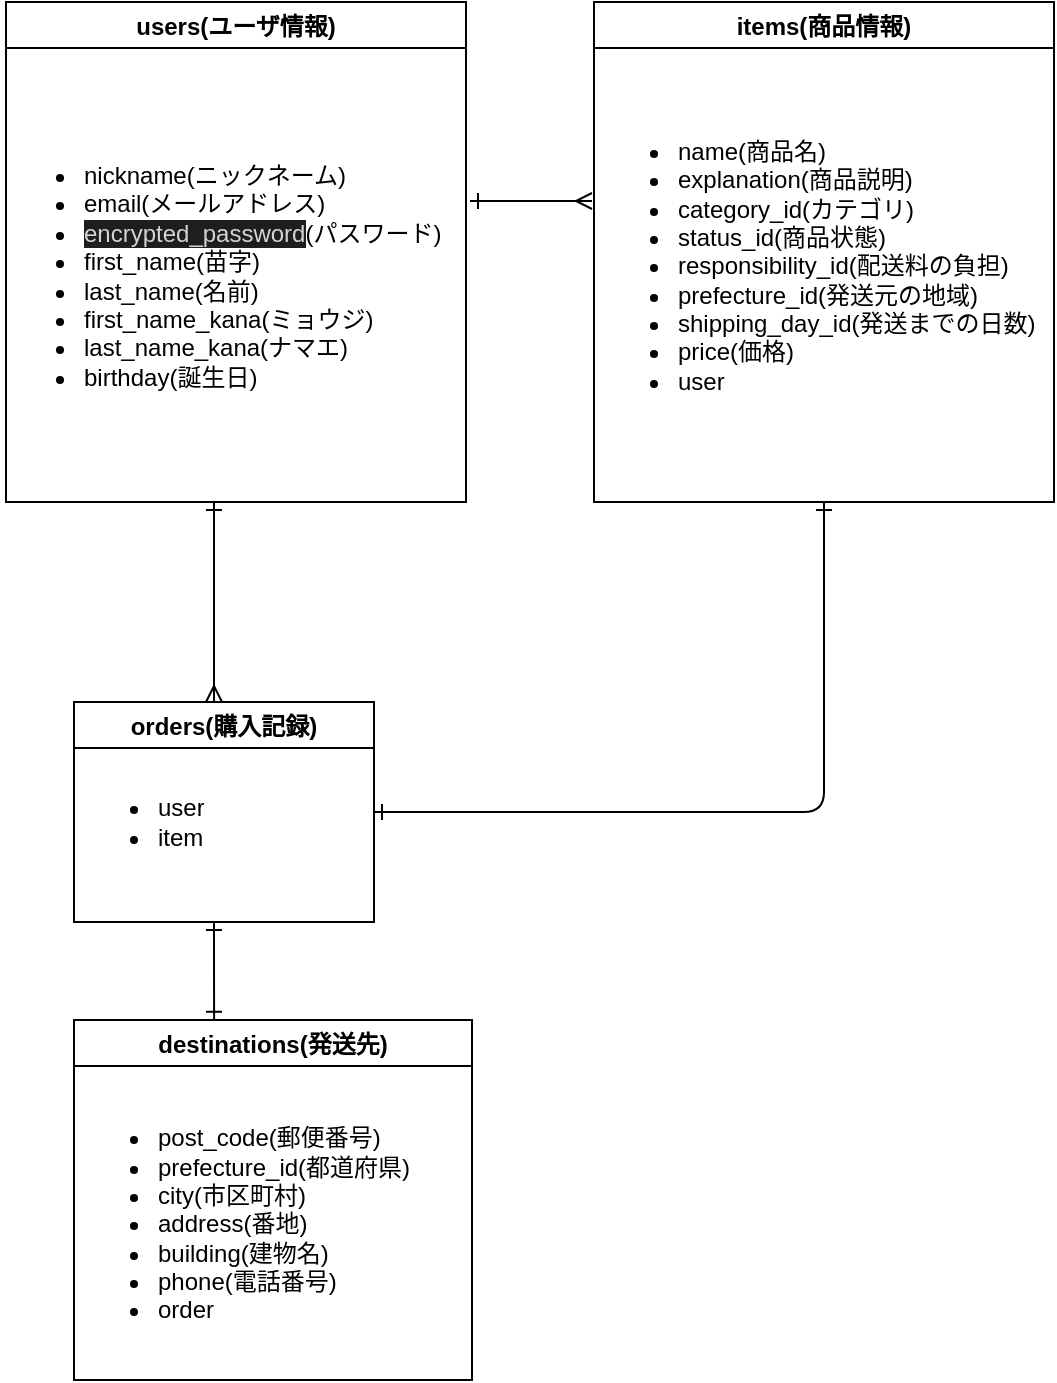 <mxfile>
    <diagram id="E5t5CjChrqxxxnxys5UA" name="ページ1">
        <mxGraphModel dx="1026" dy="800" grid="1" gridSize="10" guides="1" tooltips="1" connect="1" arrows="1" fold="1" page="1" pageScale="1" pageWidth="827" pageHeight="1169" math="0" shadow="0">
            <root>
                <mxCell id="0"/>
                <mxCell id="1" parent="0"/>
                <mxCell id="10" value="users(ユーザ情報)" style="swimlane;" parent="1" vertex="1">
                    <mxGeometry x="171" y="75" width="230" height="250" as="geometry"/>
                </mxCell>
                <mxCell id="14" value="&lt;ul&gt;&lt;li&gt;nickname(ニックネーム)&lt;/li&gt;&lt;li&gt;email(メールアドレス)&lt;/li&gt;&lt;li&gt;&lt;span style=&quot;background-color: rgb(30 , 30 , 30) ; color: rgb(212 , 212 , 212)&quot;&gt;encrypted_password&lt;/span&gt;(パスワード)&lt;/li&gt;&lt;li&gt;first_name(苗字)&lt;/li&gt;&lt;li&gt;last_name(名前)&lt;/li&gt;&lt;li&gt;first_name_kana(ミョウジ)&lt;/li&gt;&lt;li&gt;last_name_kana(ナマエ)&lt;/li&gt;&lt;li&gt;birthday(誕生日)&lt;/li&gt;&lt;/ul&gt;" style="text;strokeColor=none;fillColor=none;html=1;whiteSpace=wrap;verticalAlign=middle;overflow=hidden;" parent="10" vertex="1">
                    <mxGeometry x="-3" y="23" width="230" height="227" as="geometry"/>
                </mxCell>
                <mxCell id="15" value="items(商品情報)" style="swimlane;fillColor=none;" parent="1" vertex="1">
                    <mxGeometry x="465" y="75" width="230" height="250" as="geometry"/>
                </mxCell>
                <mxCell id="16" value="&lt;ul&gt;&lt;li&gt;name(商品名)&lt;/li&gt;&lt;li&gt;explanation(商品説明)&lt;br&gt;&lt;/li&gt;&lt;li&gt;category_id(カテゴリ)&lt;br&gt;&lt;/li&gt;&lt;li&gt;status_id(商品状態)&lt;/li&gt;&lt;li&gt;responsibility_id(配送料の負担)&lt;/li&gt;&lt;li&gt;prefecture_id(発送元の地域)&lt;/li&gt;&lt;li&gt;shipping_day_id(発送までの日数)&lt;/li&gt;&lt;li&gt;price(価格)&lt;/li&gt;&lt;li&gt;user&lt;/li&gt;&lt;/ul&gt;" style="text;strokeColor=none;fillColor=none;html=1;whiteSpace=wrap;verticalAlign=middle;overflow=hidden;" parent="15" vertex="1">
                    <mxGeometry y="23" width="230" height="217" as="geometry"/>
                </mxCell>
                <mxCell id="18" value="orders(購入記録)" style="swimlane;fillColor=none;" parent="1" vertex="1">
                    <mxGeometry x="205" y="425" width="150" height="110" as="geometry"/>
                </mxCell>
                <mxCell id="20" value="&lt;ul&gt;&lt;li&gt;&lt;span&gt;user&lt;/span&gt;&lt;br&gt;&lt;/li&gt;&lt;li&gt;item&lt;/li&gt;&lt;/ul&gt;" style="text;strokeColor=none;fillColor=none;html=1;whiteSpace=wrap;verticalAlign=middle;overflow=hidden;" parent="18" vertex="1">
                    <mxGeometry y="21.5" width="140" height="77" as="geometry"/>
                </mxCell>
                <mxCell id="23" value="destinations(発送先)" style="swimlane;fillColor=none;startSize=23;" parent="1" vertex="1">
                    <mxGeometry x="205" y="584" width="199" height="180" as="geometry"/>
                </mxCell>
                <mxCell id="24" value="&lt;ul&gt;&lt;li&gt;post_code(郵便番号)&lt;/li&gt;&lt;li&gt;prefecture_id(都道府県)&lt;br&gt;&lt;/li&gt;&lt;li&gt;city(市区町村)&lt;/li&gt;&lt;li&gt;address(番地)&lt;/li&gt;&lt;li&gt;building(建物名)&lt;/li&gt;&lt;li&gt;phone(電話番号)&lt;/li&gt;&lt;li&gt;order&lt;/li&gt;&lt;/ul&gt;" style="text;strokeColor=none;fillColor=none;html=1;whiteSpace=wrap;verticalAlign=middle;overflow=hidden;" parent="23" vertex="1">
                    <mxGeometry y="23" width="180" height="157" as="geometry"/>
                </mxCell>
                <mxCell id="33" style="edgeStyle=none;html=1;entryX=1.013;entryY=0.357;entryDx=0;entryDy=0;endArrow=ERone;endFill=0;startArrow=ERmany;startFill=0;entryPerimeter=0;" parent="1" edge="1">
                    <mxGeometry relative="1" as="geometry">
                        <mxPoint x="464.01" y="174.5" as="sourcePoint"/>
                        <mxPoint x="403.0" y="174.539" as="targetPoint"/>
                    </mxGeometry>
                </mxCell>
                <mxCell id="35" style="edgeStyle=none;html=1;endArrow=ERone;endFill=0;startArrow=ERmany;startFill=0;exitX=0.426;exitY=0;exitDx=0;exitDy=0;exitPerimeter=0;" parent="1" edge="1">
                    <mxGeometry relative="1" as="geometry">
                        <mxPoint x="275" y="425" as="sourcePoint"/>
                        <mxPoint x="275" y="325" as="targetPoint"/>
                        <Array as="points"/>
                    </mxGeometry>
                </mxCell>
                <mxCell id="37" style="edgeStyle=none;html=1;endArrow=ERone;endFill=0;startArrow=ERone;startFill=0;exitX=1;exitY=0.5;exitDx=0;exitDy=0;entryX=0.5;entryY=1;entryDx=0;entryDy=0;" parent="1" source="18" target="15" edge="1">
                    <mxGeometry relative="1" as="geometry">
                        <mxPoint x="819.5" y="425" as="sourcePoint"/>
                        <mxPoint x="819.5" y="325" as="targetPoint"/>
                        <Array as="points">
                            <mxPoint x="580" y="480"/>
                        </Array>
                    </mxGeometry>
                </mxCell>
                <mxCell id="38" style="edgeStyle=none;html=1;endArrow=ERone;endFill=0;startArrow=ERone;startFill=0;entryX=0.342;entryY=-0.006;entryDx=0;entryDy=0;entryPerimeter=0;" edge="1" parent="1">
                    <mxGeometry relative="1" as="geometry">
                        <mxPoint x="275" y="535" as="sourcePoint"/>
                        <mxPoint x="275.058" y="583.92" as="targetPoint"/>
                        <Array as="points">
                            <mxPoint x="275" y="555"/>
                        </Array>
                    </mxGeometry>
                </mxCell>
            </root>
        </mxGraphModel>
    </diagram>
</mxfile>